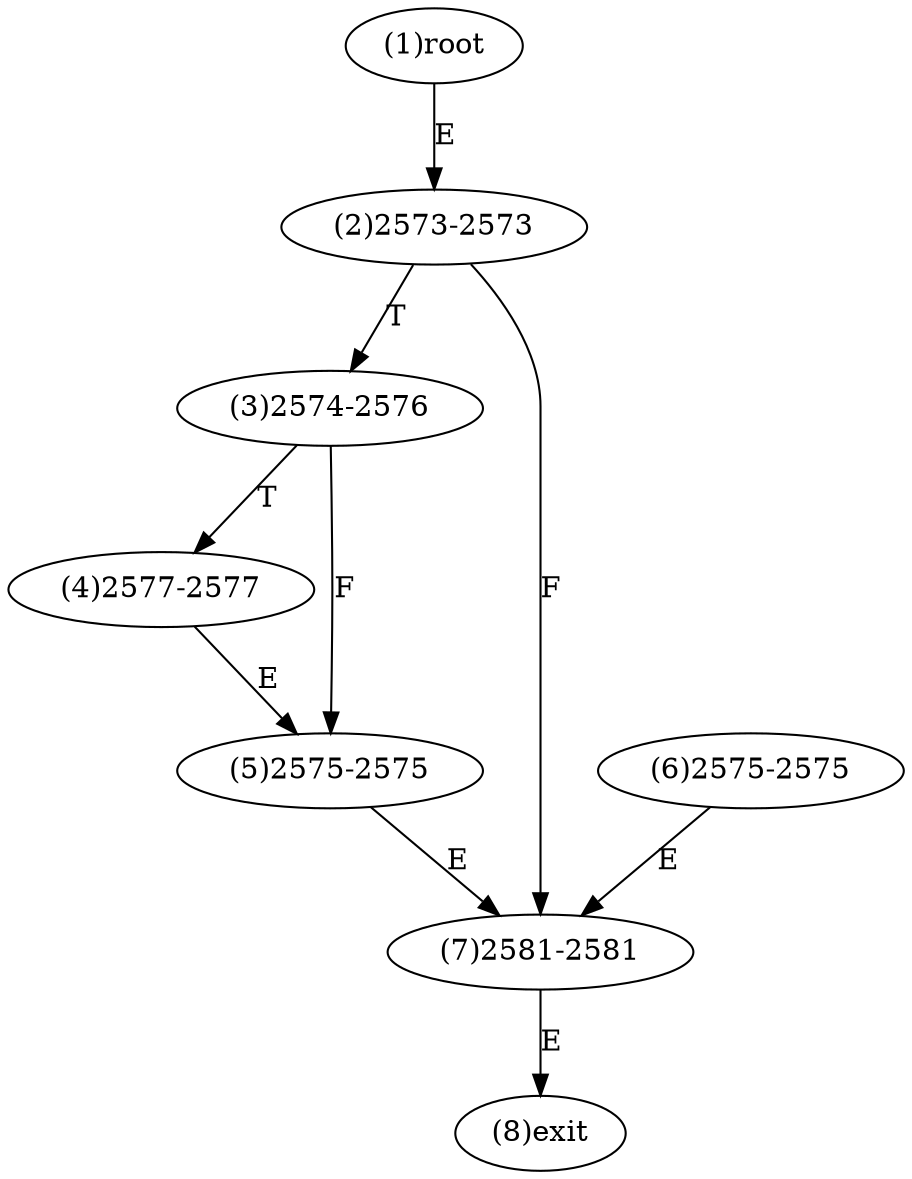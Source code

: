 digraph "" { 
1[ label="(1)root"];
2[ label="(2)2573-2573"];
3[ label="(3)2574-2576"];
4[ label="(4)2577-2577"];
5[ label="(5)2575-2575"];
6[ label="(6)2575-2575"];
7[ label="(7)2581-2581"];
8[ label="(8)exit"];
1->2[ label="E"];
2->7[ label="F"];
2->3[ label="T"];
3->5[ label="F"];
3->4[ label="T"];
4->5[ label="E"];
5->7[ label="E"];
6->7[ label="E"];
7->8[ label="E"];
}